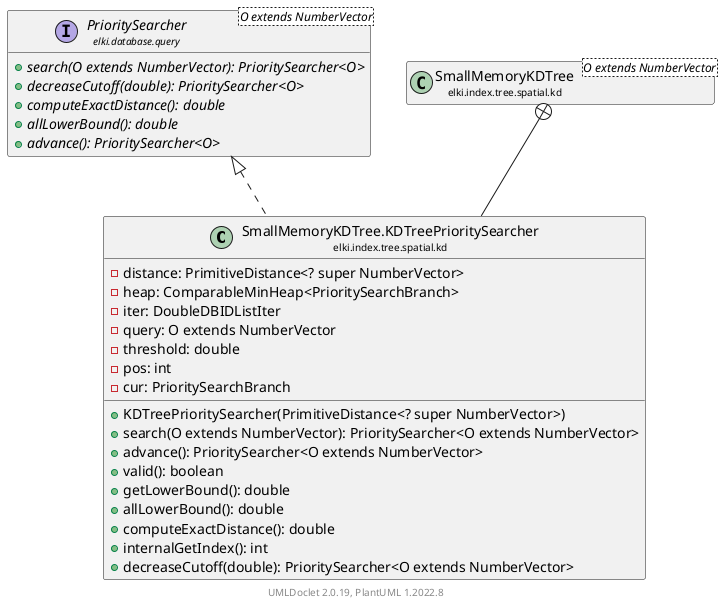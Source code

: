@startuml
    remove .*\.(Instance|Par|Parameterizer|Factory)$
    set namespaceSeparator none
    hide empty fields
    hide empty methods

    class "<size:14>SmallMemoryKDTree.KDTreePrioritySearcher\n<size:10>elki.index.tree.spatial.kd" as elki.index.tree.spatial.kd.SmallMemoryKDTree.KDTreePrioritySearcher [[SmallMemoryKDTree.KDTreePrioritySearcher.html]] {
        -distance: PrimitiveDistance<? super NumberVector>
        -heap: ComparableMinHeap<PrioritySearchBranch>
        -iter: DoubleDBIDListIter
        -query: O extends NumberVector
        -threshold: double
        -pos: int
        -cur: PrioritySearchBranch
        +KDTreePrioritySearcher(PrimitiveDistance<? super NumberVector>)
        +search(O extends NumberVector): PrioritySearcher<O extends NumberVector>
        +advance(): PrioritySearcher<O extends NumberVector>
        +valid(): boolean
        +getLowerBound(): double
        +allLowerBound(): double
        +computeExactDistance(): double
        +internalGetIndex(): int
        +decreaseCutoff(double): PrioritySearcher<O extends NumberVector>
    }

    interface "<size:14>PrioritySearcher\n<size:10>elki.database.query" as elki.database.query.PrioritySearcher<O extends NumberVector> [[../../../../database/query/PrioritySearcher.html]] {
        {abstract} +search(O extends NumberVector): PrioritySearcher<O>
        {abstract} +decreaseCutoff(double): PrioritySearcher<O>
        {abstract} +computeExactDistance(): double
        {abstract} +allLowerBound(): double
        {abstract} +advance(): PrioritySearcher<O>
    }
    class "<size:14>SmallMemoryKDTree\n<size:10>elki.index.tree.spatial.kd" as elki.index.tree.spatial.kd.SmallMemoryKDTree<O extends NumberVector> [[SmallMemoryKDTree.html]]

    elki.database.query.PrioritySearcher <|.. elki.index.tree.spatial.kd.SmallMemoryKDTree.KDTreePrioritySearcher
    elki.index.tree.spatial.kd.SmallMemoryKDTree +-- elki.index.tree.spatial.kd.SmallMemoryKDTree.KDTreePrioritySearcher

    center footer UMLDoclet 2.0.19, PlantUML 1.2022.8
@enduml
